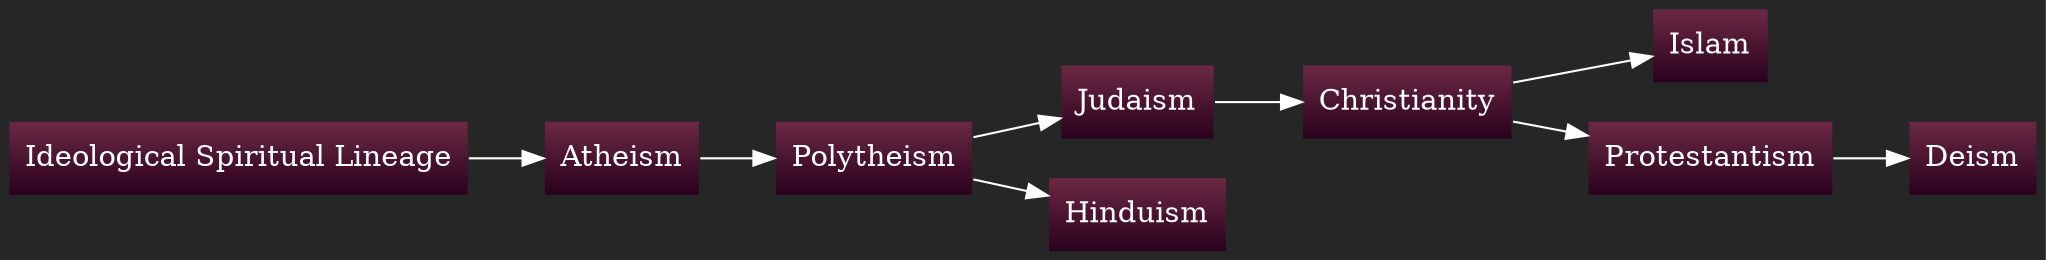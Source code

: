 digraph D {
rankdir = LR
style = filled
color = lightgrey
bgcolor = "#262626"
fillcolor = "darkgray:gold"
gradientangle = 0
"Ideological Spiritual Lineage" [shape=box, color="#262626", fontcolor=white, fillcolor="#6C2944:#29001C", style=filled, gradientangle=270.05]
"Atheism" [shape=box, color="#262626", fontcolor=white, fillcolor="#6C2944:#29001C", style=filled, gradientangle=270.05]
"Ideological Spiritual Lineage" -> "Atheism" [color=white, penwidth=1]
"Polytheism" [shape=box, color="#262626", fontcolor=white, fillcolor="#6C2944:#29001C", style=filled, gradientangle=270.05]
"Atheism" -> "Polytheism" [color=white, penwidth=1]
"Judaism" [shape=box, color="#262626", fontcolor=white, fillcolor="#6C2944:#29001C", style=filled, gradientangle=270.05]
"Polytheism" -> "Judaism" [color=white, penwidth=1]
"Christianity" [shape=box, color="#262626", fontcolor=white, fillcolor="#6C2944:#29001C", style=filled, gradientangle=270.05]
"Judaism" -> "Christianity" [color=white, penwidth=1]
"Islam" [shape=box, color="#262626", fontcolor=white, fillcolor="#6C2944:#29001C", style=filled, gradientangle=270.05]
"Christianity" -> "Islam" [color=white, penwidth=1]
"Protestantism" [shape=box, color="#262626", fontcolor=white, fillcolor="#6C2944:#29001C", style=filled, gradientangle=270.05]
"Christianity" -> "Protestantism" [color=white, penwidth=1]
"Deism" [shape=box, color="#262626", fontcolor=white, fillcolor="#6C2944:#29001C", style=filled, gradientangle=270.05]
"Protestantism" -> "Deism" [color=white, penwidth=1]
"Hinduism" [shape=box, color="#262626", fontcolor=white, fillcolor="#6C2944:#29001C", style=filled, gradientangle=270.05]
"Polytheism" -> "Hinduism" [color=white, penwidth=1]
}